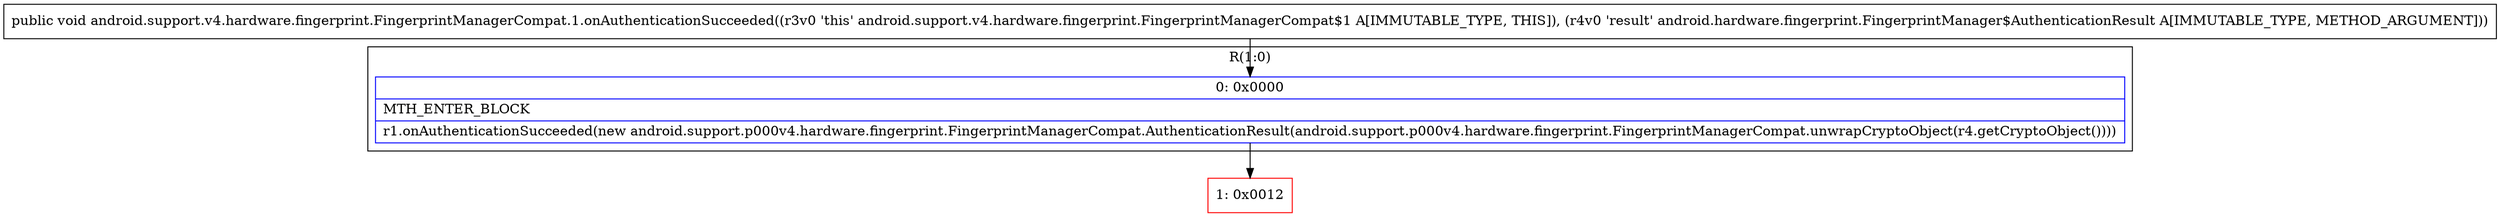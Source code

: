 digraph "CFG forandroid.support.v4.hardware.fingerprint.FingerprintManagerCompat.1.onAuthenticationSucceeded(Landroid\/hardware\/fingerprint\/FingerprintManager$AuthenticationResult;)V" {
subgraph cluster_Region_581390939 {
label = "R(1:0)";
node [shape=record,color=blue];
Node_0 [shape=record,label="{0\:\ 0x0000|MTH_ENTER_BLOCK\l|r1.onAuthenticationSucceeded(new android.support.p000v4.hardware.fingerprint.FingerprintManagerCompat.AuthenticationResult(android.support.p000v4.hardware.fingerprint.FingerprintManagerCompat.unwrapCryptoObject(r4.getCryptoObject())))\l}"];
}
Node_1 [shape=record,color=red,label="{1\:\ 0x0012}"];
MethodNode[shape=record,label="{public void android.support.v4.hardware.fingerprint.FingerprintManagerCompat.1.onAuthenticationSucceeded((r3v0 'this' android.support.v4.hardware.fingerprint.FingerprintManagerCompat$1 A[IMMUTABLE_TYPE, THIS]), (r4v0 'result' android.hardware.fingerprint.FingerprintManager$AuthenticationResult A[IMMUTABLE_TYPE, METHOD_ARGUMENT])) }"];
MethodNode -> Node_0;
Node_0 -> Node_1;
}

